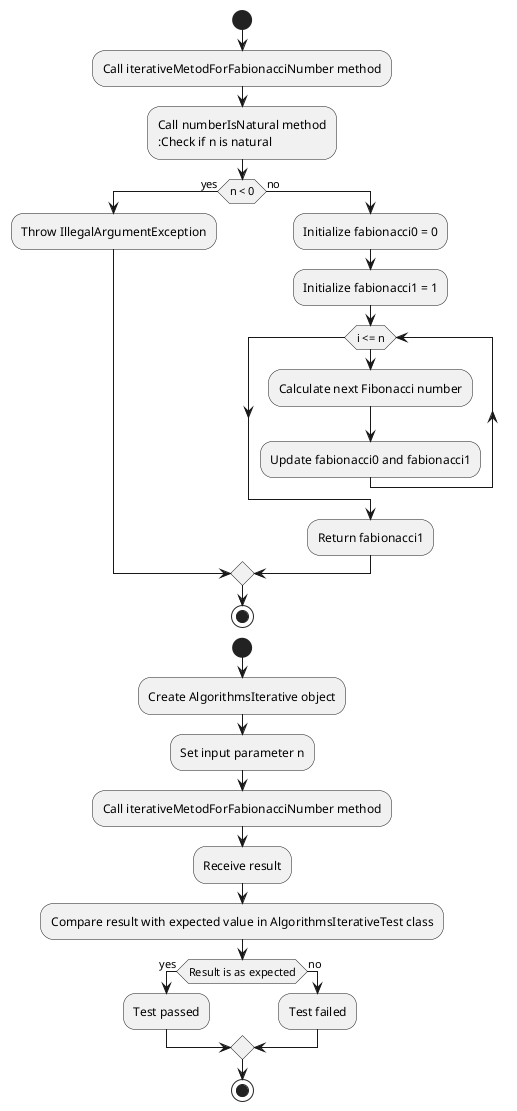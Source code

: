 
@startuml

start
:Call iterativeMetodForFabionacciNumber method;
:Call numberIsNatural method
:Check if n is natural;
if (n < 0) then (yes)
  :Throw IllegalArgumentException;
else (no)
  :Initialize fabionacci0 = 0;
  :Initialize fabionacci1 = 1;
  while (i <= n)
    :Calculate next Fibonacci number;
    :Update fabionacci0 and fabionacci1;
  endwhile
  :Return fabionacci1;
endif
stop
start
:Create AlgorithmsIterative object;
:Set input parameter n;
:Call iterativeMetodForFabionacciNumber method;
:Receive result;
:Compare result with expected value in AlgorithmsIterativeTest class;
if (Result is as expected) then (yes)
  :Test passed;
else (no)
  :Test failed;
endif
stop

@enduml